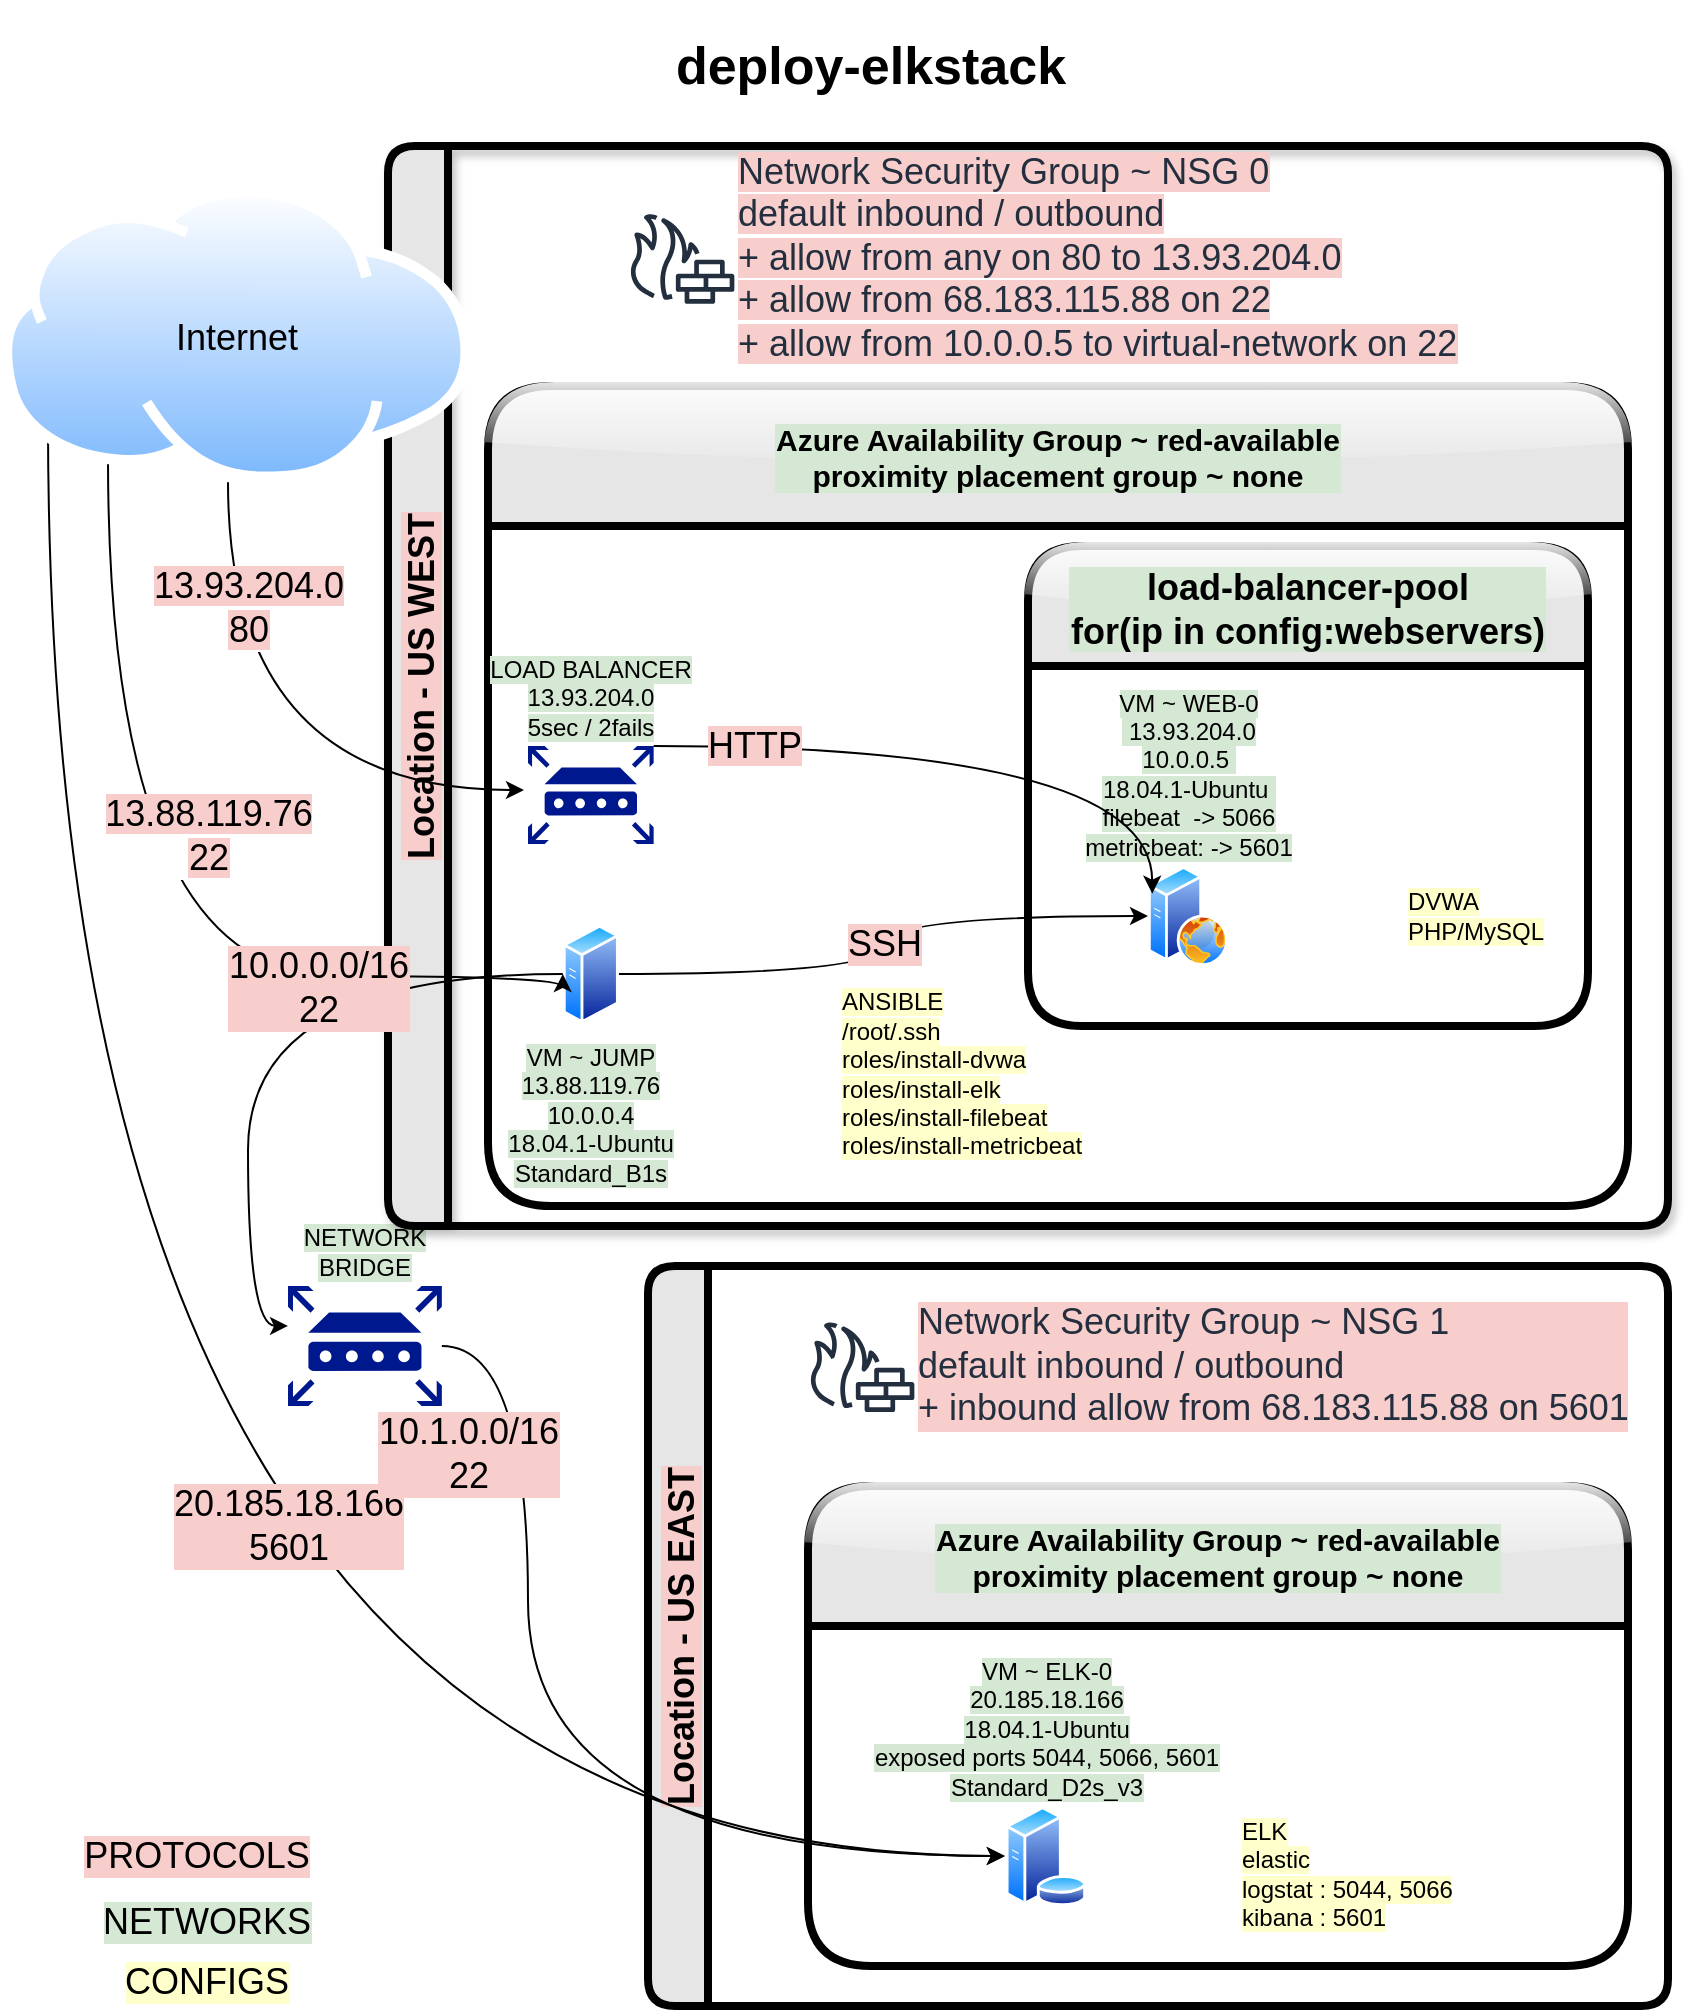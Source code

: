 <mxfile version="15.2.9" type="github">
  <diagram id="9okl2IrPLdP8ZMf2GUG3" name="Page-1">
    <mxGraphModel dx="2771" dy="1146" grid="1" gridSize="10" guides="1" tooltips="1" connect="1" arrows="1" fold="1" page="1" pageScale="1" pageWidth="850" pageHeight="1100" math="0" shadow="0">
      <root>
        <mxCell id="0" />
        <mxCell id="1" parent="0" />
        <mxCell id="8RZf7hjbh3fnnqzhATRY-45" value="&lt;span style=&quot;background-color: rgb(213 , 232 , 212)&quot;&gt;NETWORK&lt;br&gt;BRIDGE&lt;/span&gt;" style="sketch=0;aspect=fixed;pointerEvents=1;shadow=0;dashed=0;html=1;strokeColor=none;labelPosition=center;verticalLabelPosition=top;verticalAlign=bottom;align=center;fillColor=#00188D;shape=mxgraph.mscae.enterprise.router" parent="1" vertex="1">
          <mxGeometry x="-700" y="650" width="76.92" height="60" as="geometry" />
        </mxCell>
        <mxCell id="8RZf7hjbh3fnnqzhATRY-50" value="&lt;h1&gt;deploy-elkstack&lt;/h1&gt;" style="text;html=1;align=center;verticalAlign=middle;resizable=0;points=[];autosize=1;strokeColor=none;fillColor=none;fontSize=13;" parent="1" vertex="1">
          <mxGeometry x="-514.02" y="10" width="210" height="60" as="geometry" />
        </mxCell>
        <mxCell id="8RZf7hjbh3fnnqzhATRY-52" value="Location - US WEST" style="swimlane;horizontal=0;labelBackgroundColor=#F8CECC;fontSize=18;strokeWidth=4;fillColor=#E6E6E6;startSize=30;rounded=1;shadow=1;sketch=0;glass=0;" parent="1" vertex="1">
          <mxGeometry x="-650" y="80" width="640" height="540" as="geometry" />
        </mxCell>
        <mxCell id="8RZf7hjbh3fnnqzhATRY-51" value="Azure Availability Group ~ red-available&#xa;proximity placement group ~ none" style="swimlane;labelBackgroundColor=#D5E8D4;fontSize=15;strokeWidth=4;fillColor=#E6E6E6;startSize=70;rounded=1;shadow=0;sketch=0;glass=1;" parent="8RZf7hjbh3fnnqzhATRY-52" vertex="1">
          <mxGeometry x="50" y="120" width="570" height="410" as="geometry">
            <mxRectangle x="130" y="33.63" width="280" height="70" as="alternateBounds" />
          </mxGeometry>
        </mxCell>
        <mxCell id="8RZf7hjbh3fnnqzhATRY-2" value="&lt;span style=&quot;background-color: rgb(213 , 232 , 212)&quot;&gt;LOAD BALANCER&lt;br&gt;13.93.204.0&lt;br&gt;5sec / 2fails&lt;/span&gt;" style="sketch=0;aspect=fixed;pointerEvents=1;shadow=0;dashed=0;html=1;strokeColor=none;labelPosition=center;verticalLabelPosition=top;verticalAlign=bottom;align=center;fillColor=#00188D;shape=mxgraph.mscae.enterprise.router" parent="8RZf7hjbh3fnnqzhATRY-51" vertex="1">
          <mxGeometry x="20.0" y="180" width="62.82" height="49" as="geometry" />
        </mxCell>
        <mxCell id="8RZf7hjbh3fnnqzhATRY-89" value="SSH" style="edgeStyle=orthogonalEdgeStyle;curved=1;rounded=0;orthogonalLoop=1;jettySize=auto;html=1;entryX=0;entryY=0.5;entryDx=0;entryDy=0;labelBackgroundColor=#F8CECC;fontSize=18;" parent="8RZf7hjbh3fnnqzhATRY-51" source="8RZf7hjbh3fnnqzhATRY-10" target="8RZf7hjbh3fnnqzhATRY-3" edge="1">
          <mxGeometry relative="1" as="geometry" />
        </mxCell>
        <mxCell id="8RZf7hjbh3fnnqzhATRY-10" value="&lt;span style=&quot;background-color: rgb(213 , 232 , 212)&quot;&gt;VM ~ JUMP&lt;br&gt;13.88.119.76&lt;br&gt;10.0.0.4&lt;br&gt;18.04.1-Ubuntu&lt;br&gt;Standard_B1s&lt;/span&gt;" style="aspect=fixed;perimeter=ellipsePerimeter;html=1;align=center;shadow=0;dashed=0;spacingTop=3;image;image=img/lib/active_directory/generic_server.svg;labelPosition=center;verticalLabelPosition=bottom;verticalAlign=top;" parent="8RZf7hjbh3fnnqzhATRY-51" vertex="1">
          <mxGeometry x="37.41" y="269" width="28.0" height="50" as="geometry" />
        </mxCell>
        <mxCell id="8RZf7hjbh3fnnqzhATRY-6" value="&lt;div style=&quot;text-align: left&quot;&gt;&lt;span style=&quot;background-color: rgb(255 , 255 , 204)&quot;&gt;ANSIBLE&lt;/span&gt;&lt;/div&gt;&lt;div style=&quot;text-align: left&quot;&gt;&lt;span style=&quot;background-color: rgb(255 , 255 , 204)&quot;&gt;/root/.ssh&lt;/span&gt;&lt;/div&gt;&lt;div style=&quot;text-align: left&quot;&gt;&lt;span style=&quot;background-color: rgb(255 , 255 , 204)&quot;&gt;roles/install-dvwa&lt;/span&gt;&lt;/div&gt;&lt;div style=&quot;text-align: left&quot;&gt;&lt;span style=&quot;background-color: rgb(255 , 255 , 204)&quot;&gt;roles/install-elk&lt;/span&gt;&lt;/div&gt;&lt;div style=&quot;text-align: left&quot;&gt;&lt;span style=&quot;background-color: rgb(255 , 255 , 204)&quot;&gt;roles/install-filebeat&lt;/span&gt;&lt;/div&gt;&lt;div style=&quot;text-align: left&quot;&gt;&lt;span style=&quot;background-color: rgb(255 , 255 , 204)&quot;&gt;roles/install-metricbeat&lt;/span&gt;&lt;/div&gt;" style="shape=image;html=1;verticalAlign=middle;verticalLabelPosition=middle;labelBackgroundColor=#ffffff;imageAspect=0;aspect=fixed;image=https://cdn1.iconfinder.com/data/icons/social-media-2106/24/social_media_social_media_logo_docker-128.png;labelPosition=right;align=left;" parent="8RZf7hjbh3fnnqzhATRY-51" vertex="1">
          <mxGeometry x="107" y="310" width="68" height="68" as="geometry" />
        </mxCell>
        <mxCell id="8RZf7hjbh3fnnqzhATRY-85" value="load-balancer-pool&#xa;for(ip in config:webservers)" style="swimlane;rounded=1;shadow=0;glass=1;labelBackgroundColor=#D5E8D4;sketch=0;fontSize=18;strokeWidth=4;fillColor=#E6E6E6;startSize=60;" parent="8RZf7hjbh3fnnqzhATRY-51" vertex="1">
          <mxGeometry x="270" y="80" width="280" height="240" as="geometry" />
        </mxCell>
        <mxCell id="8RZf7hjbh3fnnqzhATRY-3" value="&lt;span style=&quot;background-color: rgb(213 , 232 , 212)&quot;&gt;VM ~ WEB-0&lt;br&gt;&amp;nbsp;13.93.204.0&lt;br&gt;10.0.0.5&amp;nbsp;&lt;br&gt;18.04.1-Ubuntu&amp;nbsp;&lt;br&gt;filebeat&amp;nbsp; -&amp;gt; 5066&lt;br&gt;metricbeat: -&amp;gt; 5601&lt;/span&gt;" style="aspect=fixed;perimeter=ellipsePerimeter;html=1;align=center;shadow=0;dashed=0;spacingTop=3;image;image=img/lib/active_directory/web_server.svg;labelPosition=center;verticalLabelPosition=top;verticalAlign=bottom;" parent="8RZf7hjbh3fnnqzhATRY-85" vertex="1">
          <mxGeometry x="60.0" y="160" width="40" height="50" as="geometry" />
        </mxCell>
        <mxCell id="8RZf7hjbh3fnnqzhATRY-29" value="&lt;span style=&quot;background-color: rgb(255 , 255 , 204)&quot;&gt;DVWA&lt;br&gt;PHP/MySQL&lt;/span&gt;" style="shape=image;html=1;verticalAlign=middle;verticalLabelPosition=middle;labelBackgroundColor=#ffffff;imageAspect=0;aspect=fixed;image=https://cdn1.iconfinder.com/data/icons/social-media-2106/24/social_media_social_media_logo_docker-128.png;labelPosition=right;align=left;" parent="8RZf7hjbh3fnnqzhATRY-85" vertex="1">
          <mxGeometry x="120.0" y="151" width="68" height="68" as="geometry" />
        </mxCell>
        <mxCell id="8RZf7hjbh3fnnqzhATRY-40" value="&lt;span style=&quot;background-color: rgb(248 , 206 , 204)&quot;&gt;&lt;font style=&quot;font-size: 18px&quot;&gt;HTTP&lt;/font&gt;&lt;/span&gt;" style="edgeStyle=orthogonalEdgeStyle;curved=1;rounded=0;orthogonalLoop=1;jettySize=auto;html=1;entryX=0;entryY=0.25;entryDx=0;entryDy=0;fontSize=18;" parent="8RZf7hjbh3fnnqzhATRY-51" source="8RZf7hjbh3fnnqzhATRY-2" target="8RZf7hjbh3fnnqzhATRY-3" edge="1">
          <mxGeometry x="-0.688" relative="1" as="geometry">
            <Array as="points">
              <mxPoint x="332" y="180" />
            </Array>
            <mxPoint as="offset" />
          </mxGeometry>
        </mxCell>
        <mxCell id="8RZf7hjbh3fnnqzhATRY-9" value="&lt;span style=&quot;background-color: rgb(248 , 206 , 204) ; font-size: 18px&quot;&gt;Network Security Group ~ NSG 0&lt;br&gt;default inbound / outbound&lt;br&gt;+ allow from any on 80 to 13.93.204.0&lt;br&gt;+ allow from 68.183.115.88 on 22&lt;br&gt;+ allow from 10.0.0.5 to virtual-network on 22&lt;br&gt;&lt;/span&gt;" style="sketch=0;outlineConnect=0;fontColor=#232F3E;gradientColor=none;fillColor=#232F3E;strokeColor=none;dashed=0;verticalLabelPosition=middle;verticalAlign=middle;align=left;html=1;fontSize=12;fontStyle=0;aspect=fixed;pointerEvents=1;shape=mxgraph.aws4.generic_firewall;labelPosition=right;" parent="8RZf7hjbh3fnnqzhATRY-52" vertex="1">
          <mxGeometry x="120.0" y="33.63" width="53.48" height="45.25" as="geometry" />
        </mxCell>
        <mxCell id="8RZf7hjbh3fnnqzhATRY-54" value="PROTOCOLS" style="text;html=1;align=center;verticalAlign=middle;resizable=0;points=[];autosize=1;strokeColor=none;fillColor=none;fontSize=18;labelBackgroundColor=#F8CECC;" parent="1" vertex="1">
          <mxGeometry x="-811" y="920" width="130" height="30" as="geometry" />
        </mxCell>
        <mxCell id="8RZf7hjbh3fnnqzhATRY-55" value="NETWORKS" style="text;html=1;align=center;verticalAlign=middle;resizable=0;points=[];autosize=1;strokeColor=none;fillColor=none;fontSize=18;labelBackgroundColor=#D5E8D4;" parent="1" vertex="1">
          <mxGeometry x="-801" y="953.25" width="120" height="30" as="geometry" />
        </mxCell>
        <mxCell id="8RZf7hjbh3fnnqzhATRY-56" value="CONFIGS" style="text;html=1;align=center;verticalAlign=middle;resizable=0;points=[];autosize=1;strokeColor=none;fillColor=none;fontSize=18;labelBackgroundColor=#FFFFCC;" parent="1" vertex="1">
          <mxGeometry x="-791" y="983.25" width="100" height="30" as="geometry" />
        </mxCell>
        <mxCell id="8RZf7hjbh3fnnqzhATRY-58" value="Location - US EAST" style="swimlane;horizontal=0;rounded=1;shadow=0;glass=0;labelBackgroundColor=#F8CECC;sketch=0;fontSize=18;strokeWidth=4;fillColor=#E6E6E6;startSize=30;" parent="1" vertex="1">
          <mxGeometry x="-520" y="640" width="510" height="370" as="geometry" />
        </mxCell>
        <mxCell id="ugEn6Aw3yPXX-bUqDPKo-13" value="&lt;font style=&quot;font-size: 18px&quot;&gt;Network Security Group ~&amp;nbsp;NSG 1&lt;br&gt;default inbound / outbound&lt;br&gt;+ inbound allow from 68.183.115.88 on 5601&lt;/font&gt;" style="sketch=0;outlineConnect=0;fontColor=#232F3E;gradientColor=none;fillColor=#232F3E;strokeColor=none;dashed=0;verticalLabelPosition=middle;verticalAlign=middle;align=left;html=1;fontSize=12;fontStyle=0;aspect=fixed;pointerEvents=1;shape=mxgraph.aws4.generic_firewall;labelPosition=right;labelBackgroundColor=#F8CECC;" parent="8RZf7hjbh3fnnqzhATRY-58" vertex="1">
          <mxGeometry x="80" y="27.75" width="53.48" height="45.25" as="geometry" />
        </mxCell>
        <mxCell id="8RZf7hjbh3fnnqzhATRY-59" value="Azure Availability Group ~ red-available&#xa;proximity placement group ~ none" style="swimlane;labelBackgroundColor=#D5E8D4;fontSize=15;strokeWidth=4;fillColor=#E6E6E6;startSize=70;rounded=1;shadow=0;sketch=0;glass=1;" parent="8RZf7hjbh3fnnqzhATRY-58" vertex="1">
          <mxGeometry x="80" y="110" width="410" height="240" as="geometry">
            <mxRectangle x="130" y="33.63" width="280" height="70" as="alternateBounds" />
          </mxGeometry>
        </mxCell>
        <mxCell id="8RZf7hjbh3fnnqzhATRY-21" value="&lt;span style=&quot;background-color: rgb(213 , 232 , 212)&quot;&gt;VM ~ ELK-0&lt;br&gt;20.185.18.166&lt;br&gt;18.04.1-Ubuntu&lt;br&gt;exposed ports 5044, 5066, 5601&lt;br&gt;Standard_D2s_v3&lt;br&gt;&lt;/span&gt;" style="aspect=fixed;perimeter=ellipsePerimeter;html=1;align=center;shadow=0;dashed=0;spacingTop=3;image;image=img/lib/active_directory/database_server.svg;labelPosition=center;verticalLabelPosition=top;verticalAlign=bottom;" parent="8RZf7hjbh3fnnqzhATRY-59" vertex="1">
          <mxGeometry x="98.43" y="160" width="41" height="50" as="geometry" />
        </mxCell>
        <mxCell id="8RZf7hjbh3fnnqzhATRY-22" value="&lt;span style=&quot;background-color: rgb(255 , 255 , 204)&quot;&gt;ELK&lt;br&gt;elastic&lt;br&gt;logstat : 5044, 5066&lt;br&gt;kibana : 5601&lt;/span&gt;" style="shape=image;html=1;verticalAlign=middle;verticalLabelPosition=middle;labelBackgroundColor=#ffffff;imageAspect=0;aspect=fixed;image=https://cdn1.iconfinder.com/data/icons/social-media-2106/24/social_media_social_media_logo_docker-128.png;align=left;labelPosition=right;" parent="8RZf7hjbh3fnnqzhATRY-59" vertex="1">
          <mxGeometry x="146.98" y="160" width="68" height="68" as="geometry" />
        </mxCell>
        <mxCell id="_GerBc0_md_IA9-ksIjP-3" value="&lt;div style=&quot;font-size: 18px;&quot;&gt;&lt;span style=&quot;background-color: rgb(248, 206, 204); font-size: 18px;&quot;&gt;13.93.204.0&lt;/span&gt;&lt;/div&gt;&lt;div style=&quot;font-size: 18px;&quot;&gt;&lt;span style=&quot;background-color: rgb(248, 206, 204); font-size: 18px;&quot;&gt;80&lt;/span&gt;&lt;/div&gt;" style="edgeStyle=orthogonalEdgeStyle;curved=1;rounded=0;orthogonalLoop=1;jettySize=auto;html=1;entryX=-0.032;entryY=0.449;entryDx=0;entryDy=0;entryPerimeter=0;fontSize=18;" edge="1" parent="1" source="8RZf7hjbh3fnnqzhATRY-67" target="8RZf7hjbh3fnnqzhATRY-2">
          <mxGeometry x="-0.583" y="10" relative="1" as="geometry">
            <Array as="points">
              <mxPoint x="-730" y="402" />
            </Array>
            <mxPoint as="offset" />
          </mxGeometry>
        </mxCell>
        <mxCell id="_GerBc0_md_IA9-ksIjP-4" value="&lt;div&gt;&lt;span style=&quot;background-color: rgb(248 , 206 , 204)&quot;&gt;13.88.119.76&lt;/span&gt;&lt;/div&gt;&lt;div&gt;&lt;span style=&quot;background-color: rgb(248 , 206 , 204)&quot;&gt;22&lt;/span&gt;&lt;/div&gt;" style="edgeStyle=orthogonalEdgeStyle;curved=1;rounded=0;orthogonalLoop=1;jettySize=auto;html=1;entryX=0;entryY=0.5;entryDx=0;entryDy=0;fontSize=18;" edge="1" parent="1" source="8RZf7hjbh3fnnqzhATRY-67" target="8RZf7hjbh3fnnqzhATRY-10">
          <mxGeometry x="-0.225" y="50" relative="1" as="geometry">
            <Array as="points">
              <mxPoint x="-790" y="495" />
            </Array>
            <mxPoint as="offset" />
          </mxGeometry>
        </mxCell>
        <mxCell id="_GerBc0_md_IA9-ksIjP-5" value="&lt;div&gt;20.185.18.166&lt;/div&gt;&lt;div&gt;5601&lt;/div&gt;" style="edgeStyle=orthogonalEdgeStyle;curved=1;rounded=0;orthogonalLoop=1;jettySize=auto;html=1;entryX=0;entryY=0.5;entryDx=0;entryDy=0;fontSize=18;labelBackgroundColor=#F8CECC;" edge="1" parent="1" source="8RZf7hjbh3fnnqzhATRY-67" target="8RZf7hjbh3fnnqzhATRY-21">
          <mxGeometry x="-0.077" y="120" relative="1" as="geometry">
            <Array as="points">
              <mxPoint x="-820" y="935" />
            </Array>
            <mxPoint as="offset" />
          </mxGeometry>
        </mxCell>
        <mxCell id="8RZf7hjbh3fnnqzhATRY-67" value="Internet" style="aspect=fixed;perimeter=ellipsePerimeter;html=1;align=center;shadow=0;dashed=0;spacingTop=3;image;image=img/lib/active_directory/internet_cloud.svg;labelBackgroundColor=none;labelPosition=center;verticalLabelPosition=middle;verticalAlign=middle;fontSize=18;" parent="1" vertex="1">
          <mxGeometry x="-843.49" y="100" width="235.24" height="148.2" as="geometry" />
        </mxCell>
        <mxCell id="8RZf7hjbh3fnnqzhATRY-82" value="10.1.0.0/16&lt;br&gt;22" style="edgeStyle=orthogonalEdgeStyle;curved=1;rounded=0;orthogonalLoop=1;jettySize=auto;html=1;labelBackgroundColor=#F8CECC;fontSize=18;" parent="1" source="8RZf7hjbh3fnnqzhATRY-45" target="8RZf7hjbh3fnnqzhATRY-21" edge="1">
          <mxGeometry x="-0.639" y="-30" relative="1" as="geometry">
            <mxPoint as="offset" />
            <Array as="points">
              <mxPoint x="-580" y="680" />
              <mxPoint x="-580" y="935" />
            </Array>
          </mxGeometry>
        </mxCell>
        <mxCell id="_GerBc0_md_IA9-ksIjP-8" value="10.0.0.0/16&lt;br&gt;22" style="edgeStyle=orthogonalEdgeStyle;curved=1;rounded=0;orthogonalLoop=1;jettySize=auto;html=1;entryX=0;entryY=0.333;entryDx=0;entryDy=0;labelBackgroundColor=#F8CECC;fontSize=18;exitX=0;exitY=0.5;exitDx=0;exitDy=0;entryPerimeter=0;" edge="1" parent="1" source="8RZf7hjbh3fnnqzhATRY-10" target="8RZf7hjbh3fnnqzhATRY-45">
          <mxGeometry x="-0.072" y="35" relative="1" as="geometry">
            <mxPoint as="offset" />
          </mxGeometry>
        </mxCell>
      </root>
    </mxGraphModel>
  </diagram>
</mxfile>
